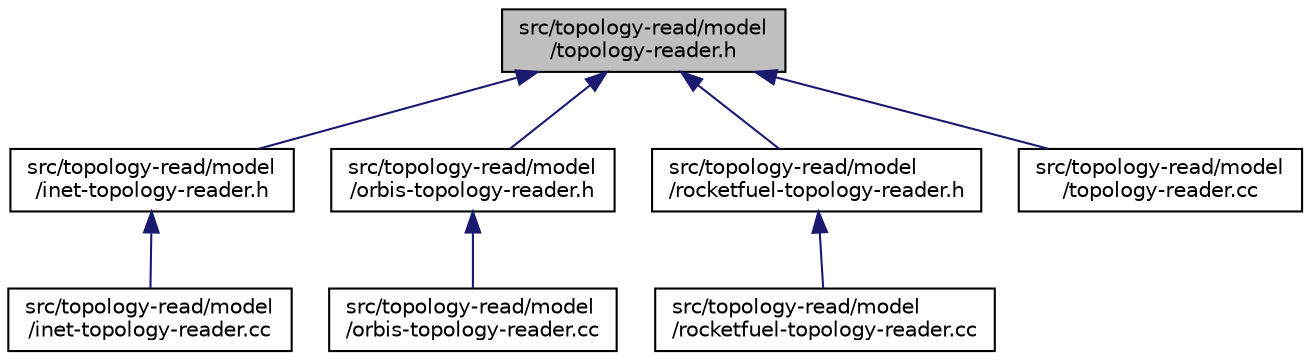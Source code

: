 digraph "src/topology-read/model/topology-reader.h"
{
 // LATEX_PDF_SIZE
  edge [fontname="Helvetica",fontsize="10",labelfontname="Helvetica",labelfontsize="10"];
  node [fontname="Helvetica",fontsize="10",shape=record];
  Node1 [label="src/topology-read/model\l/topology-reader.h",height=0.2,width=0.4,color="black", fillcolor="grey75", style="filled", fontcolor="black",tooltip="ns3::TopologyReader declaration."];
  Node1 -> Node2 [dir="back",color="midnightblue",fontsize="10",style="solid",fontname="Helvetica"];
  Node2 [label="src/topology-read/model\l/inet-topology-reader.h",height=0.2,width=0.4,color="black", fillcolor="white", style="filled",URL="$inet-topology-reader_8h.html",tooltip="ns3::InetTopologyReader declaration."];
  Node2 -> Node3 [dir="back",color="midnightblue",fontsize="10",style="solid",fontname="Helvetica"];
  Node3 [label="src/topology-read/model\l/inet-topology-reader.cc",height=0.2,width=0.4,color="black", fillcolor="white", style="filled",URL="$inet-topology-reader_8cc.html",tooltip="ns3::InetTopologyReader implementation."];
  Node1 -> Node4 [dir="back",color="midnightblue",fontsize="10",style="solid",fontname="Helvetica"];
  Node4 [label="src/topology-read/model\l/orbis-topology-reader.h",height=0.2,width=0.4,color="black", fillcolor="white", style="filled",URL="$orbis-topology-reader_8h.html",tooltip="ns3::OrbisTopologyReader declaration."];
  Node4 -> Node5 [dir="back",color="midnightblue",fontsize="10",style="solid",fontname="Helvetica"];
  Node5 [label="src/topology-read/model\l/orbis-topology-reader.cc",height=0.2,width=0.4,color="black", fillcolor="white", style="filled",URL="$orbis-topology-reader_8cc.html",tooltip="ns3::OrbisTopologyReader implementation."];
  Node1 -> Node6 [dir="back",color="midnightblue",fontsize="10",style="solid",fontname="Helvetica"];
  Node6 [label="src/topology-read/model\l/rocketfuel-topology-reader.h",height=0.2,width=0.4,color="black", fillcolor="white", style="filled",URL="$rocketfuel-topology-reader_8h.html",tooltip="ns3::RocketfuelTopologyReader declaration."];
  Node6 -> Node7 [dir="back",color="midnightblue",fontsize="10",style="solid",fontname="Helvetica"];
  Node7 [label="src/topology-read/model\l/rocketfuel-topology-reader.cc",height=0.2,width=0.4,color="black", fillcolor="white", style="filled",URL="$rocketfuel-topology-reader_8cc.html",tooltip="ns3::RocketfuelTopologyReader implementation."];
  Node1 -> Node8 [dir="back",color="midnightblue",fontsize="10",style="solid",fontname="Helvetica"];
  Node8 [label="src/topology-read/model\l/topology-reader.cc",height=0.2,width=0.4,color="black", fillcolor="white", style="filled",URL="$topology-reader_8cc.html",tooltip="ns3::TopologyReader implementation."];
}
